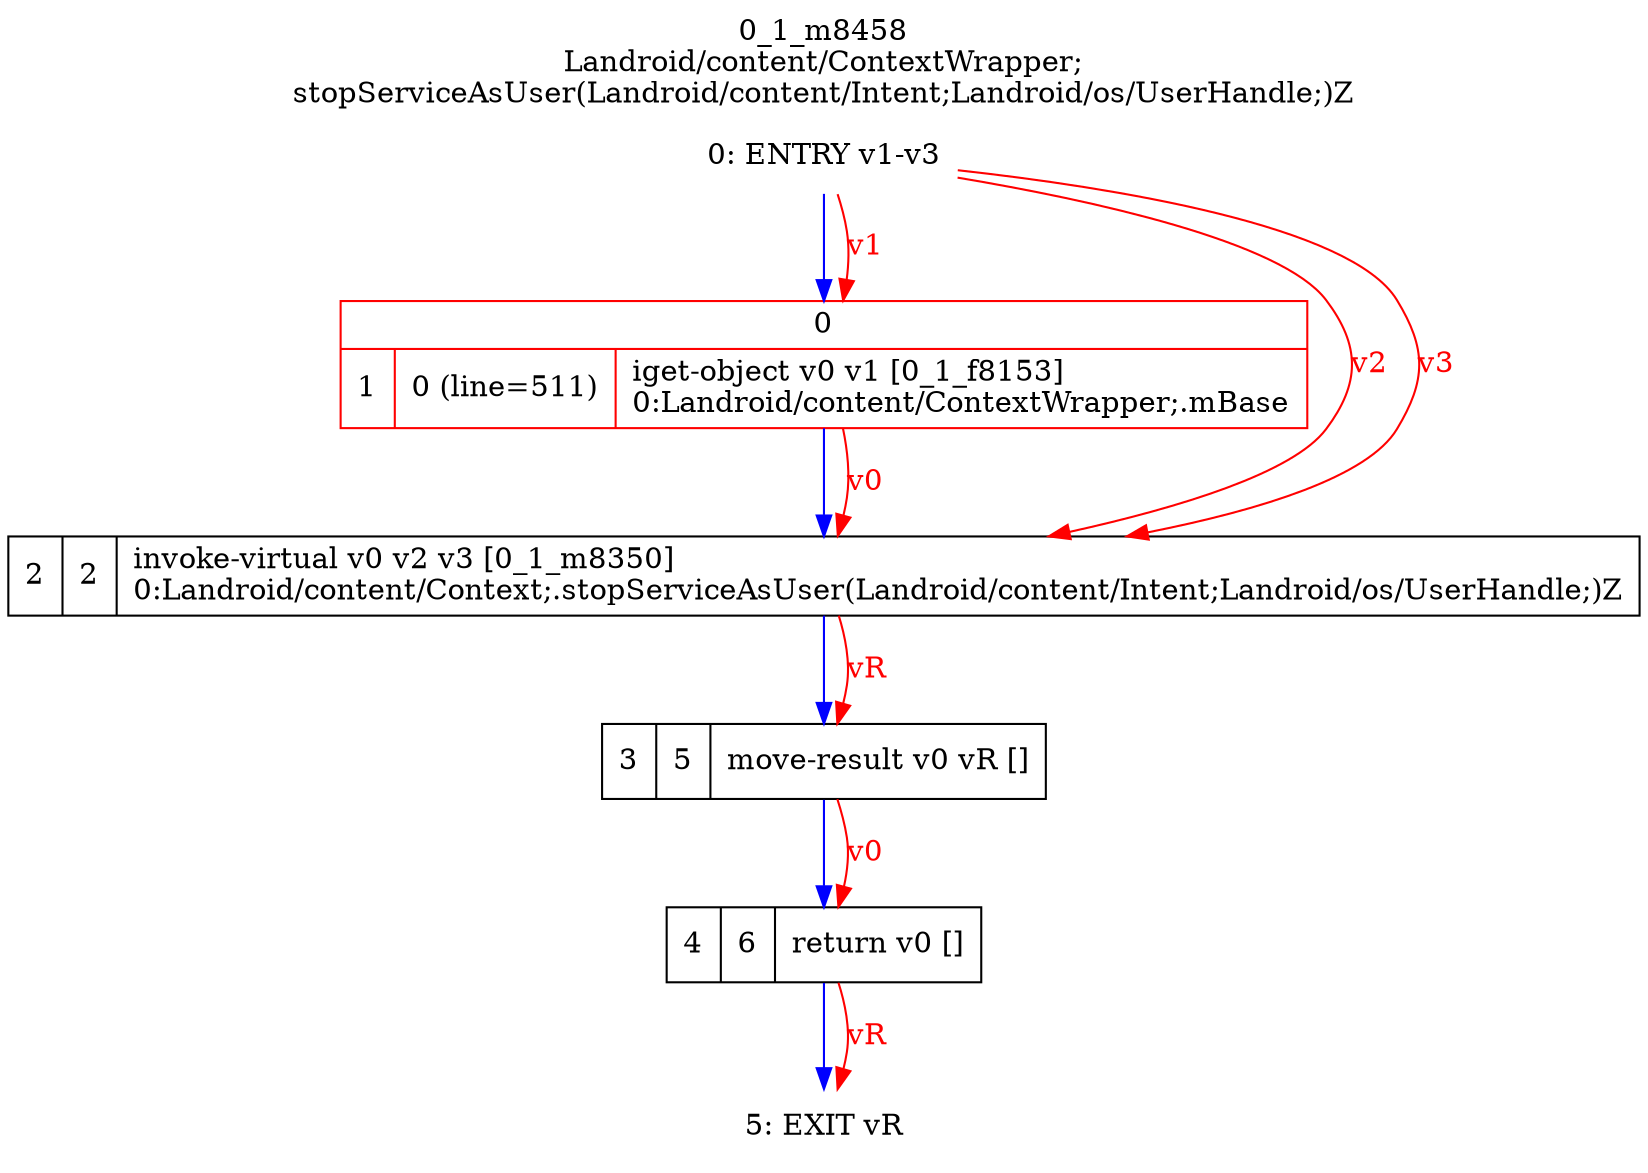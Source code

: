 digraph G {
rankdir=UD;
labelloc=t;
label="0_1_m8458\nLandroid/content/ContextWrapper;
stopServiceAsUser(Landroid/content/Intent;Landroid/os/UserHandle;)Z";
0[label="0: ENTRY v1-v3",shape=plaintext];
1[label="{0|{1|0 (line=511)|iget-object v0 v1 [0_1_f8153]\l0:Landroid/content/ContextWrapper;.mBase\l}}",shape=record, color=red];
2[label="2|2|invoke-virtual v0 v2 v3 [0_1_m8350]\l0:Landroid/content/Context;.stopServiceAsUser(Landroid/content/Intent;Landroid/os/UserHandle;)Z\l",shape=record,URL="0_1_m8350.dot"];
3[label="3|5|move-result v0 vR []\l",shape=record];
4[label="4|6|return v0 []\l",shape=record];
5[label="5: EXIT vR",shape=plaintext];
0->1 [color=blue, fontcolor=blue,weight=100, taillabel=""];
1->2 [color=blue, fontcolor=blue,weight=100, taillabel=""];
2->3 [color=blue, fontcolor=blue,weight=100, taillabel=""];
3->4 [color=blue, fontcolor=blue,weight=100, taillabel=""];
4->5 [color=blue, fontcolor=blue,weight=100, taillabel=""];
0->1 [color=red, fontcolor=red, label="v1"];
0->2 [color=red, fontcolor=red, label="v2"];
0->2 [color=red, fontcolor=red, label="v3"];
1->2 [color=red, fontcolor=red, label="v0"];
2->3 [color=red, fontcolor=red, label="vR"];
3->4 [color=red, fontcolor=red, label="v0"];
4->5 [color=red, fontcolor=red, label="vR"];
}
